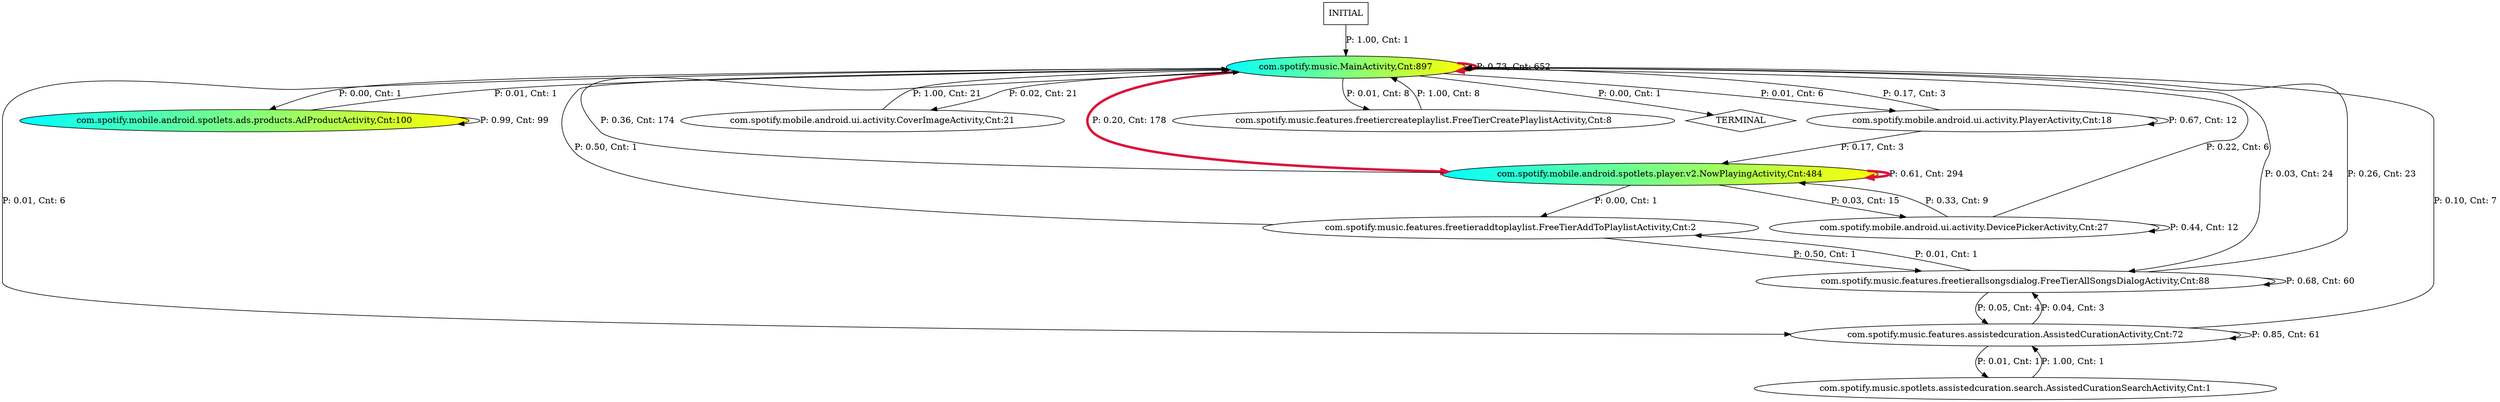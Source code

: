 digraph G {
  5 [label="com.spotify.music.MainActivity,Cnt:897", fillcolor="cyan:yellow", style="filled"];
  1 [label="com.spotify.mobile.android.spotlets.player.v2.NowPlayingActivity,Cnt:484", fillcolor="cyan:yellow", style="filled"];
  0 [label="com.spotify.mobile.android.spotlets.ads.products.AdProductActivity,Cnt:100", fillcolor="cyan:yellow", style="filled"];
  8 [label="com.spotify.music.features.freetierallsongsdialog.FreeTierAllSongsDialogActivity,Cnt:88"];
  6 [label="com.spotify.music.features.assistedcuration.AssistedCurationActivity,Cnt:72"];
  3 [label="com.spotify.mobile.android.ui.activity.DevicePickerActivity,Cnt:27"];
  2 [label="com.spotify.mobile.android.ui.activity.CoverImageActivity,Cnt:21"];
  4 [label="com.spotify.mobile.android.ui.activity.PlayerActivity,Cnt:18"];
  9 [label="com.spotify.music.features.freetiercreateplaylist.FreeTierCreatePlaylistActivity,Cnt:8"];
  7 [label="com.spotify.music.features.freetieraddtoplaylist.FreeTierAddToPlaylistActivity,Cnt:2"];
  10 [label="com.spotify.music.spotlets.assistedcuration.search.AssistedCurationSearchActivity,Cnt:1"];
  11 [label="TERMINAL",shape=diamond];
  12 [label="INITIAL",shape=box];
5->5 [label="P: 0.73, Cnt: 652", color="crimson", penwidth=4];
1->1 [label="P: 0.61, Cnt: 294", color="crimson", penwidth=4];
5->1 [label="P: 0.20, Cnt: 178", color="crimson", penwidth=4];
1->5 [label="P: 0.36, Cnt: 174"];
0->0 [label="P: 0.99, Cnt: 99"];
6->6 [label="P: 0.85, Cnt: 61"];
8->8 [label="P: 0.68, Cnt: 60"];
5->8 [label="P: 0.03, Cnt: 24"];
8->5 [label="P: 0.26, Cnt: 23"];
2->5 [label="P: 1.00, Cnt: 21"];
5->2 [label="P: 0.02, Cnt: 21"];
1->3 [label="P: 0.03, Cnt: 15"];
3->3 [label="P: 0.44, Cnt: 12"];
4->4 [label="P: 0.67, Cnt: 12"];
3->1 [label="P: 0.33, Cnt: 9"];
5->9 [label="P: 0.01, Cnt: 8"];
9->5 [label="P: 1.00, Cnt: 8"];
6->5 [label="P: 0.10, Cnt: 7"];
3->5 [label="P: 0.22, Cnt: 6"];
5->4 [label="P: 0.01, Cnt: 6"];
5->6 [label="P: 0.01, Cnt: 6"];
8->6 [label="P: 0.05, Cnt: 4"];
4->1 [label="P: 0.17, Cnt: 3"];
4->5 [label="P: 0.17, Cnt: 3"];
6->8 [label="P: 0.04, Cnt: 3"];
0->5 [label="P: 0.01, Cnt: 1"];
1->7 [label="P: 0.00, Cnt: 1"];
5->0 [label="P: 0.00, Cnt: 1"];
5->11 [label="P: 0.00, Cnt: 1"];
6->10 [label="P: 0.01, Cnt: 1"];
7->5 [label="P: 0.50, Cnt: 1"];
7->8 [label="P: 0.50, Cnt: 1"];
8->7 [label="P: 0.01, Cnt: 1"];
10->6 [label="P: 1.00, Cnt: 1"];
12->5 [label="P: 1.00, Cnt: 1"];
}
